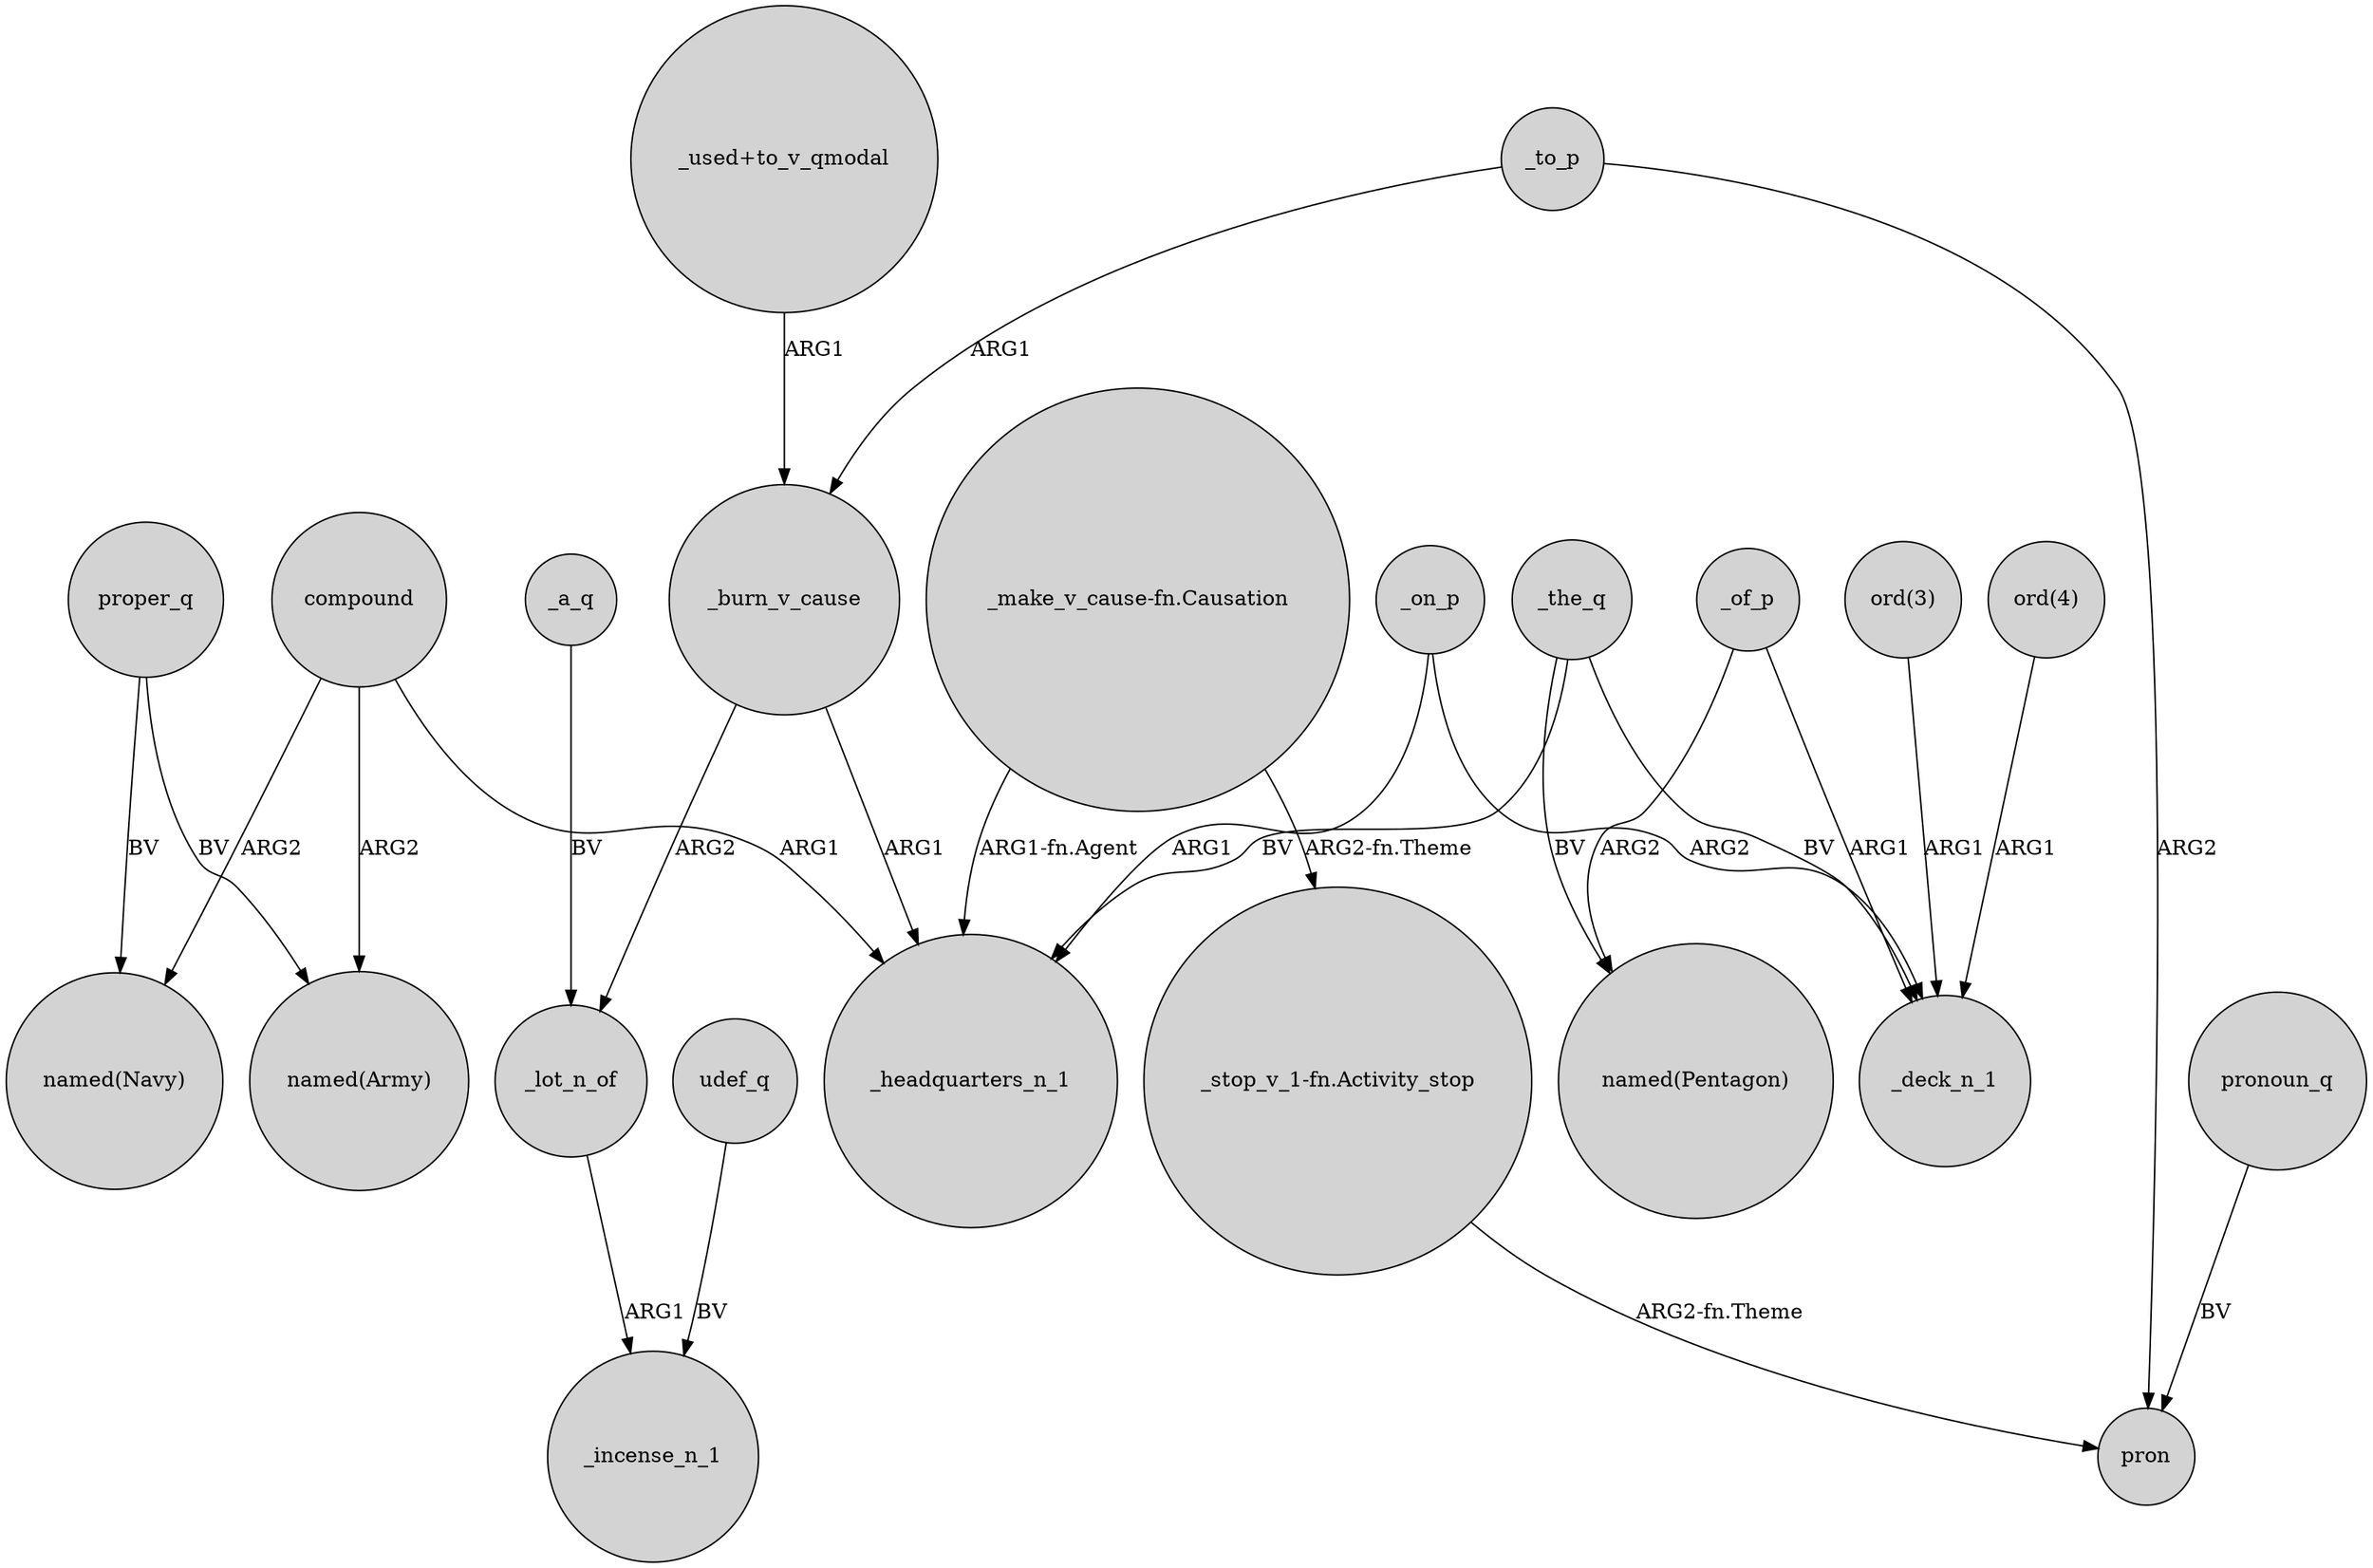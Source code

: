 digraph {
	node [shape=circle style=filled]
	_a_q -> _lot_n_of [label=BV]
	_lot_n_of -> _incense_n_1 [label=ARG1]
	compound -> "named(Navy)" [label=ARG2]
	compound -> _headquarters_n_1 [label=ARG1]
	_the_q -> _headquarters_n_1 [label=BV]
	"_used+to_v_qmodal" -> _burn_v_cause [label=ARG1]
	_on_p -> _headquarters_n_1 [label=ARG1]
	"ord(3)" -> _deck_n_1 [label=ARG1]
	udef_q -> _incense_n_1 [label=BV]
	"_make_v_cause-fn.Causation" -> _headquarters_n_1 [label="ARG1-fn.Agent"]
	"_stop_v_1-fn.Activity_stop" -> pron [label="ARG2-fn.Theme"]
	proper_q -> "named(Army)" [label=BV]
	_burn_v_cause -> _lot_n_of [label=ARG2]
	"ord(4)" -> _deck_n_1 [label=ARG1]
	pronoun_q -> pron [label=BV]
	proper_q -> "named(Navy)" [label=BV]
	"_make_v_cause-fn.Causation" -> "_stop_v_1-fn.Activity_stop" [label="ARG2-fn.Theme"]
	_of_p -> _deck_n_1 [label=ARG1]
	_burn_v_cause -> _headquarters_n_1 [label=ARG1]
	_the_q -> "named(Pentagon)" [label=BV]
	_of_p -> "named(Pentagon)" [label=ARG2]
	compound -> "named(Army)" [label=ARG2]
	_to_p -> pron [label=ARG2]
	_on_p -> _deck_n_1 [label=ARG2]
	_the_q -> _deck_n_1 [label=BV]
	_to_p -> _burn_v_cause [label=ARG1]
}
